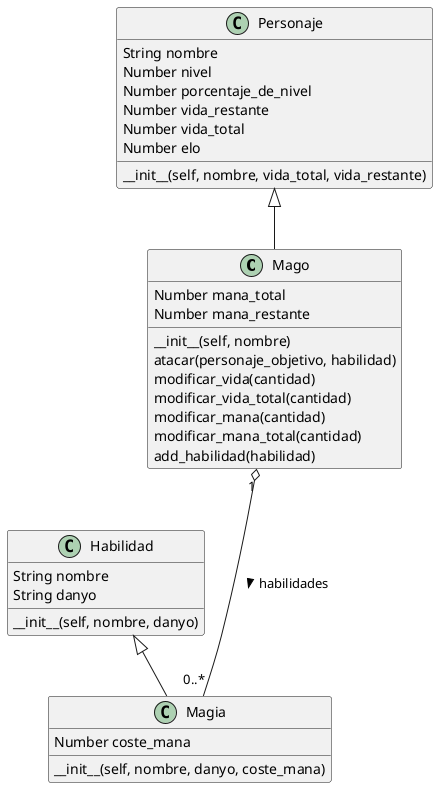 @startuml DiagramaClases

Mago "1" o--- "0..*" Magia: habilidades >

Personaje <|-- Mago

Habilidad <|-- Magia


class Personaje {
    String nombre
    Number nivel
    Number porcentaje_de_nivel
    Number vida_restante
    Number vida_total
    Number elo
    __init__(self, nombre, vida_total, vida_restante)
}
class Mago{
    Number mana_total
    Number mana_restante
    __init__(self, nombre)
    atacar(personaje_objetivo, habilidad)
    modificar_vida(cantidad)
    modificar_vida_total(cantidad)
    modificar_mana(cantidad)
    modificar_mana_total(cantidad)
    add_habilidad(habilidad)
}
class Habilidad{
    String nombre
    String danyo
    __init__(self, nombre, danyo)
}
class Magia{
    Number coste_mana
    __init__(self, nombre, danyo, coste_mana)
}
@enduml